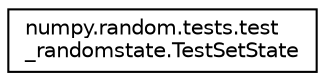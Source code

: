 digraph "Graphical Class Hierarchy"
{
 // LATEX_PDF_SIZE
  edge [fontname="Helvetica",fontsize="10",labelfontname="Helvetica",labelfontsize="10"];
  node [fontname="Helvetica",fontsize="10",shape=record];
  rankdir="LR";
  Node0 [label="numpy.random.tests.test\l_randomstate.TestSetState",height=0.2,width=0.4,color="black", fillcolor="white", style="filled",URL="$classnumpy_1_1random_1_1tests_1_1test__randomstate_1_1TestSetState.html",tooltip=" "];
}

